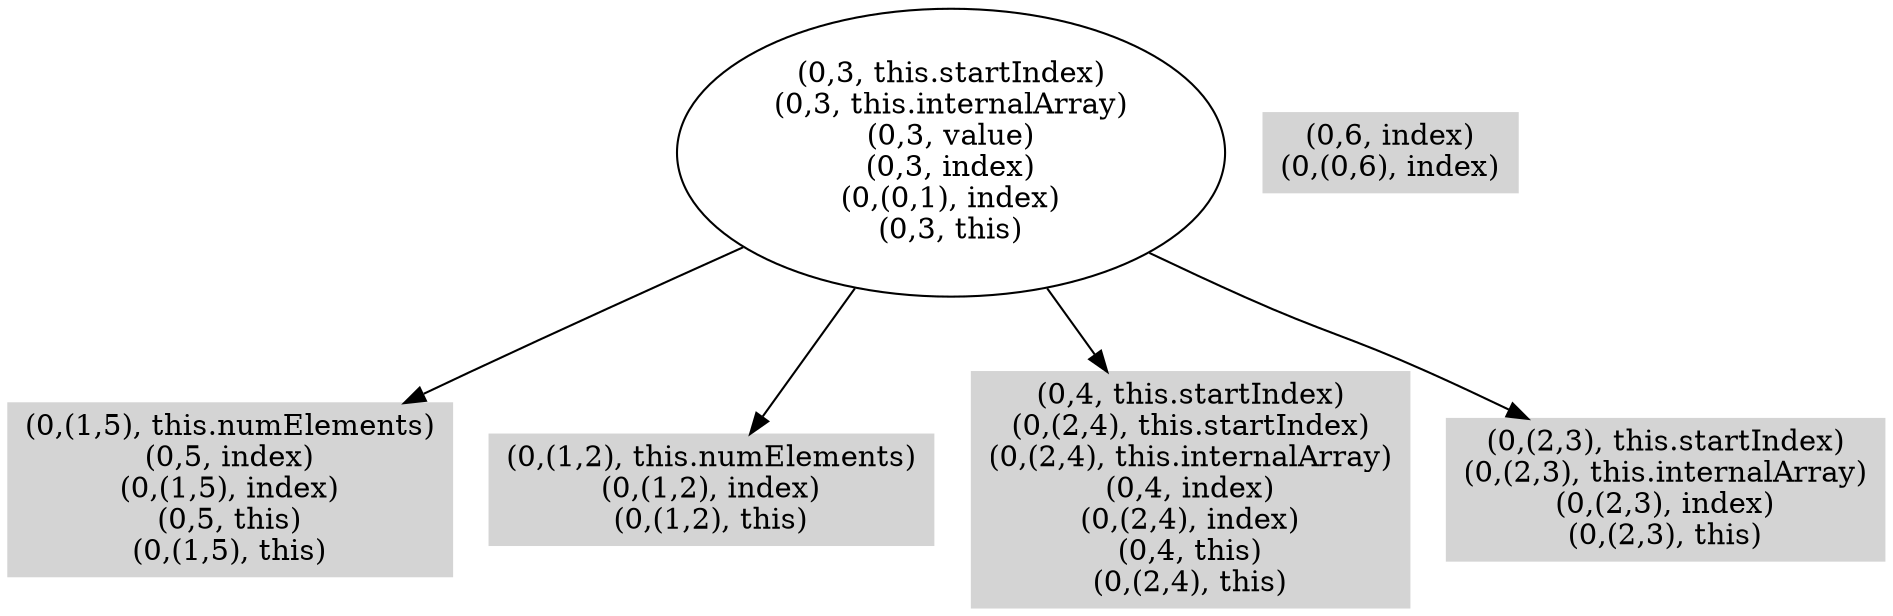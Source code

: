 digraph { 
41 [shape=box,style=filled,color=".0 .0 .83",label="(0,(1,5), this.numElements)\n(0,5, index)\n(0,(1,5), index)\n(0,5, this)\n(0,(1,5), this)"];
42 [shape=box,style=filled,color=".0 .0 .83",label="(0,(1,2), this.numElements)\n(0,(1,2), index)\n(0,(1,2), this)"];
43 [shape=box,style=filled,color=".0 .0 .83",label="(0,4, this.startIndex)\n(0,(2,4), this.startIndex)\n(0,(2,4), this.internalArray)\n(0,4, index)\n(0,(2,4), index)\n(0,4, this)\n(0,(2,4), this)"];
44 [shape=box,style=filled,color=".0 .0 .83",label="(0,(2,3), this.startIndex)\n(0,(2,3), this.internalArray)\n(0,(2,3), index)\n(0,(2,3), this)"];
45 [label="(0,3, this.startIndex)\n(0,3, this.internalArray)\n(0,3, value)\n(0,3, index)\n(0,(0,1), index)\n(0,3, this)"];
46 [shape=box,style=filled,color=".0 .0 .83",label="(0,6, index)\n(0,(0,6), index)"];
45 -> 41;
45 -> 42;
45 -> 43;
45 -> 44;
}